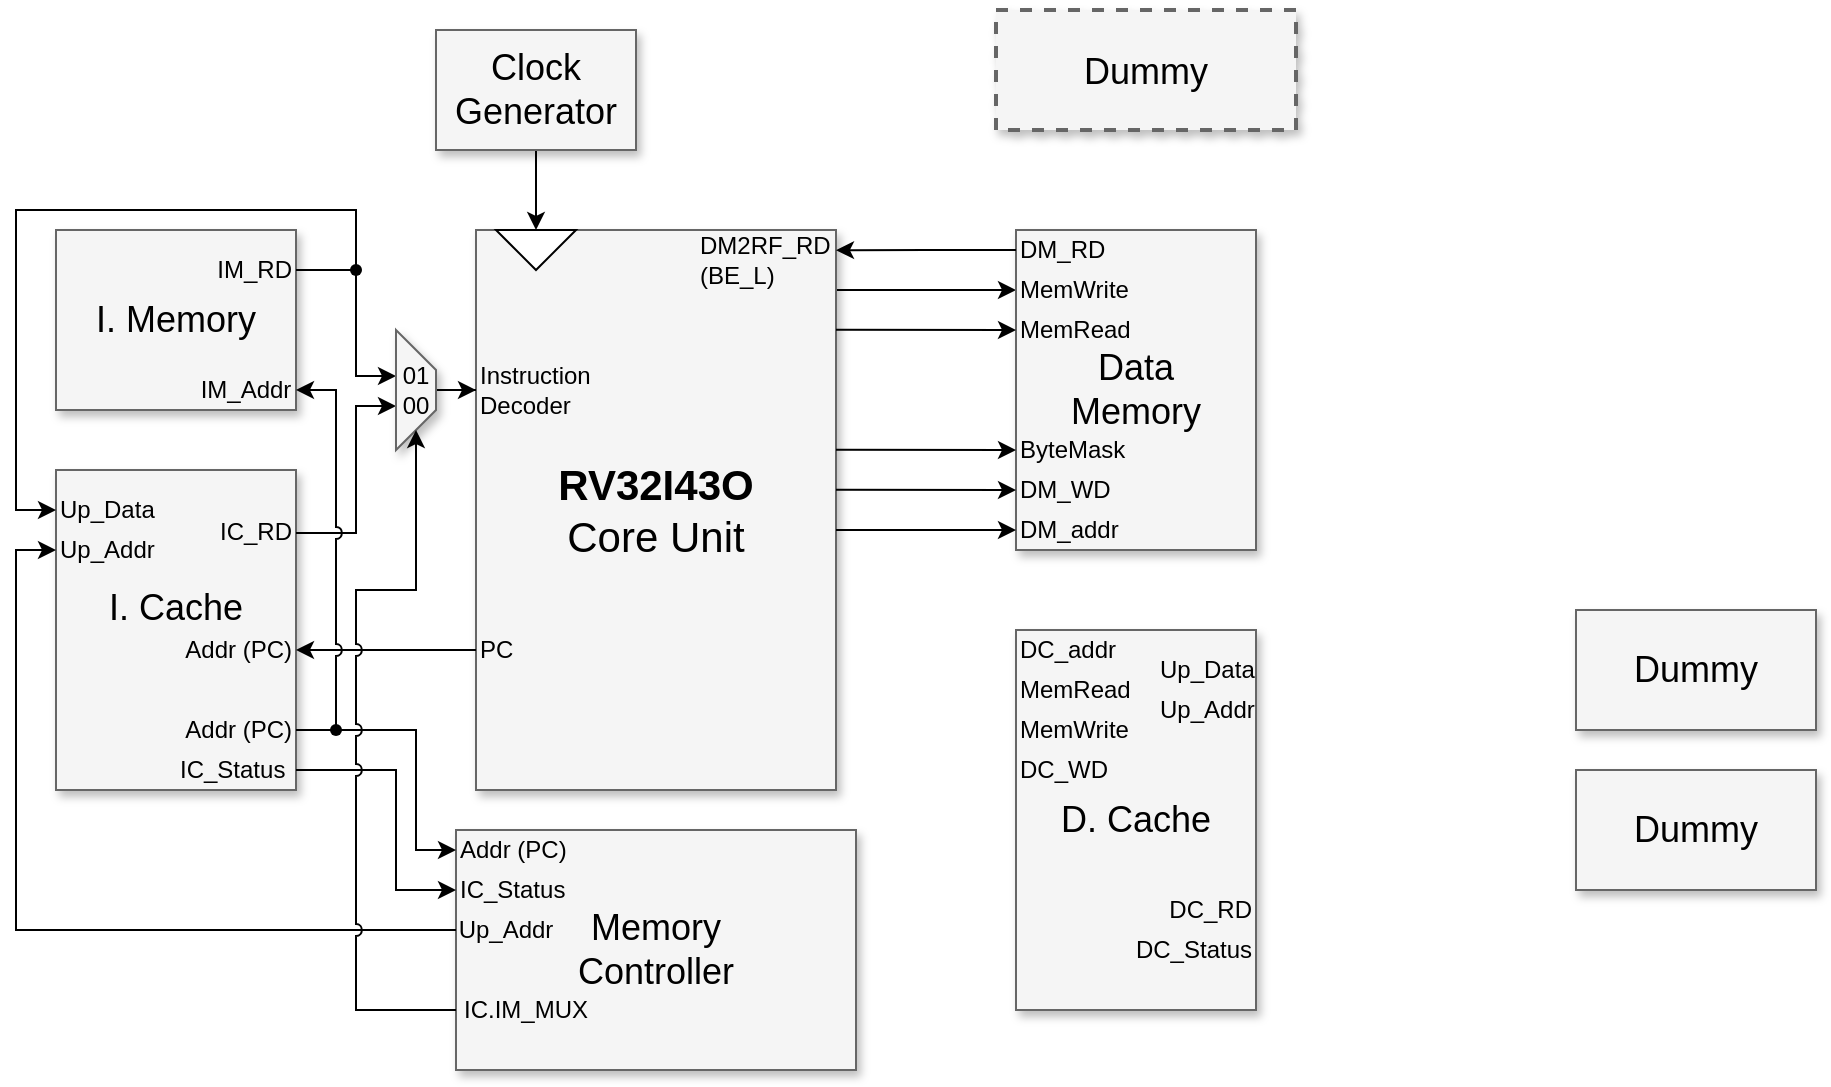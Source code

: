<mxfile version="26.0.6">
  <diagram name="Page-1" id="90a13364-a465-7bf4-72fc-28e22215d7a0">
    <mxGraphModel dx="1195" dy="647" grid="1" gridSize="10" guides="1" tooltips="1" connect="1" arrows="1" fold="1" page="1" pageScale="1.5" pageWidth="1169" pageHeight="826" background="none" math="0" shadow="0">
      <root>
        <mxCell id="0" style=";html=1;" />
        <mxCell id="1" style=";html=1;" parent="0" />
        <mxCell id="3a17f1ce550125da-1" value="&lt;span style=&quot;font-size: 18px;&quot;&gt;Dummy&lt;/span&gt;" style="whiteSpace=wrap;html=1;shadow=1;fontSize=20;fillColor=#f5f5f5;strokeColor=#666666;strokeWidth=2;dashed=1;" parent="1" vertex="1">
          <mxGeometry x="1030" y="330" width="150" height="60" as="geometry" />
        </mxCell>
        <mxCell id="3a17f1ce550125da-13" style="edgeStyle=elbowEdgeStyle;rounded=0;html=1;startArrow=none;startFill=0;jettySize=auto;orthogonalLoop=1;fontSize=18;elbow=vertical;" parent="1" edge="1">
          <mxGeometry relative="1" as="geometry">
            <mxPoint x="950" y="469.997" as="sourcePoint" />
            <mxPoint x="1040" y="469.997" as="targetPoint" />
          </mxGeometry>
        </mxCell>
        <mxCell id="3a17f1ce550125da-2" value="&lt;div&gt;&lt;font style=&quot;font-size: 21px;&quot;&gt;&lt;b&gt;RV32I43O&lt;/b&gt;&lt;/font&gt;&lt;/div&gt;&lt;div&gt;&lt;font style=&quot;font-size: 21px;&quot;&gt;Core Unit&lt;/font&gt;&lt;/div&gt;" style="whiteSpace=wrap;html=1;shadow=1;fontSize=18;fillColor=#f5f5f5;strokeColor=#666666;" parent="1" vertex="1">
          <mxGeometry x="770" y="440" width="180" height="280" as="geometry" />
        </mxCell>
        <mxCell id="3a17f1ce550125da-6" value="Dummy" style="whiteSpace=wrap;html=1;shadow=1;fontSize=18;fillColor=#f5f5f5;strokeColor=#666666;" parent="1" vertex="1">
          <mxGeometry x="1320" y="630" width="120" height="60" as="geometry" />
        </mxCell>
        <mxCell id="3a17f1ce550125da-7" value="Dummy" style="whiteSpace=wrap;html=1;shadow=1;fontSize=18;fillColor=#f5f5f5;strokeColor=#666666;" parent="1" vertex="1">
          <mxGeometry x="1320" y="710" width="120" height="60" as="geometry" />
        </mxCell>
        <mxCell id="3a17f1ce550125da-10" value="Memory&lt;div&gt;Controller&lt;/div&gt;" style="whiteSpace=wrap;html=1;shadow=1;fontSize=18;fillColor=#f5f5f5;strokeColor=#666666;" parent="1" vertex="1">
          <mxGeometry x="760" y="740" width="200" height="120" as="geometry" />
        </mxCell>
        <mxCell id="0PxaPcuy5lQX8IVzOLOX-10" style="edgeStyle=orthogonalEdgeStyle;rounded=0;orthogonalLoop=1;jettySize=auto;html=1;entryX=0;entryY=0.5;entryDx=0;entryDy=0;" parent="1" source="3a17f1ce550125da-11" target="0PxaPcuy5lQX8IVzOLOX-9" edge="1">
          <mxGeometry relative="1" as="geometry" />
        </mxCell>
        <mxCell id="3a17f1ce550125da-11" value="Clock&lt;div&gt;Generator&lt;/div&gt;" style="whiteSpace=wrap;html=1;shadow=1;fontSize=18;fillColor=#f5f5f5;strokeColor=#666666;" parent="1" vertex="1">
          <mxGeometry x="750" y="340" width="100" height="60" as="geometry" />
        </mxCell>
        <mxCell id="yzXIWAhKr3S2XXen1-xH-7" value="&lt;font&gt;Data&lt;/font&gt;&lt;div&gt;&lt;font&gt;Memory&lt;/font&gt;&lt;/div&gt;" style="whiteSpace=wrap;html=1;shadow=1;fontSize=18;fillColor=#f5f5f5;strokeColor=#666666;" parent="1" vertex="1">
          <mxGeometry x="1040" y="440" width="120" height="160" as="geometry" />
        </mxCell>
        <mxCell id="yzXIWAhKr3S2XXen1-xH-8" value="MemWrite" style="text;html=1;align=left;verticalAlign=middle;whiteSpace=wrap;rounded=0;" parent="1" vertex="1">
          <mxGeometry x="1040" y="460" width="60" height="20" as="geometry" />
        </mxCell>
        <mxCell id="yzXIWAhKr3S2XXen1-xH-9" value="MemRead" style="text;html=1;align=left;verticalAlign=middle;whiteSpace=wrap;rounded=0;" parent="1" vertex="1">
          <mxGeometry x="1040" y="480" width="60" height="20" as="geometry" />
        </mxCell>
        <mxCell id="yzXIWAhKr3S2XXen1-xH-10" value="ByteMask" style="text;html=1;align=left;verticalAlign=middle;whiteSpace=wrap;rounded=0;" parent="1" vertex="1">
          <mxGeometry x="1040" y="540" width="60" height="20" as="geometry" />
        </mxCell>
        <mxCell id="yzXIWAhKr3S2XXen1-xH-11" value="DM_WD" style="text;html=1;align=left;verticalAlign=middle;whiteSpace=wrap;rounded=0;" parent="1" vertex="1">
          <mxGeometry x="1040" y="560" width="60" height="20" as="geometry" />
        </mxCell>
        <mxCell id="yzXIWAhKr3S2XXen1-xH-12" value="DM_addr" style="text;html=1;align=left;verticalAlign=middle;whiteSpace=wrap;rounded=0;" parent="1" vertex="1">
          <mxGeometry x="1040" y="580" width="60" height="20" as="geometry" />
        </mxCell>
        <mxCell id="yzXIWAhKr3S2XXen1-xH-13" style="edgeStyle=elbowEdgeStyle;rounded=0;html=1;startArrow=none;startFill=0;jettySize=auto;orthogonalLoop=1;fontSize=18;elbow=vertical;" parent="1" edge="1">
          <mxGeometry relative="1" as="geometry">
            <mxPoint x="950" y="489.837" as="sourcePoint" />
            <mxPoint x="1040" y="489.837" as="targetPoint" />
          </mxGeometry>
        </mxCell>
        <mxCell id="yzXIWAhKr3S2XXen1-xH-14" style="edgeStyle=elbowEdgeStyle;rounded=0;html=1;startArrow=none;startFill=0;jettySize=auto;orthogonalLoop=1;fontSize=18;elbow=vertical;" parent="1" edge="1">
          <mxGeometry relative="1" as="geometry">
            <mxPoint x="950" y="549.837" as="sourcePoint" />
            <mxPoint x="1040" y="549.837" as="targetPoint" />
          </mxGeometry>
        </mxCell>
        <mxCell id="yzXIWAhKr3S2XXen1-xH-15" style="edgeStyle=elbowEdgeStyle;rounded=0;html=1;startArrow=none;startFill=0;jettySize=auto;orthogonalLoop=1;fontSize=18;elbow=vertical;" parent="1" edge="1">
          <mxGeometry relative="1" as="geometry">
            <mxPoint x="950" y="569.837" as="sourcePoint" />
            <mxPoint x="1040" y="569.837" as="targetPoint" />
          </mxGeometry>
        </mxCell>
        <mxCell id="yzXIWAhKr3S2XXen1-xH-16" style="edgeStyle=elbowEdgeStyle;rounded=0;html=1;startArrow=none;startFill=0;jettySize=auto;orthogonalLoop=1;fontSize=18;elbow=vertical;" parent="1" edge="1">
          <mxGeometry relative="1" as="geometry">
            <mxPoint x="950" y="589.997" as="sourcePoint" />
            <mxPoint x="1040" y="589.997" as="targetPoint" />
          </mxGeometry>
        </mxCell>
        <mxCell id="yzXIWAhKr3S2XXen1-xH-20" style="edgeStyle=orthogonalEdgeStyle;rounded=0;orthogonalLoop=1;jettySize=auto;html=1;entryX=1;entryY=0.036;entryDx=0;entryDy=0;entryPerimeter=0;" parent="1" source="yzXIWAhKr3S2XXen1-xH-17" target="3a17f1ce550125da-2" edge="1">
          <mxGeometry relative="1" as="geometry">
            <mxPoint x="950" y="500" as="targetPoint" />
            <Array as="points" />
          </mxGeometry>
        </mxCell>
        <mxCell id="yzXIWAhKr3S2XXen1-xH-17" value="DM_RD" style="text;html=1;align=left;verticalAlign=middle;whiteSpace=wrap;rounded=0;" parent="1" vertex="1">
          <mxGeometry x="1040" y="440" width="50" height="20" as="geometry" />
        </mxCell>
        <mxCell id="yzXIWAhKr3S2XXen1-xH-21" value="DM2RF_RD&lt;div&gt;(BE_L)&lt;/div&gt;" style="text;html=1;align=left;verticalAlign=middle;whiteSpace=wrap;rounded=0;" parent="1" vertex="1">
          <mxGeometry x="880" y="440" width="70" height="30" as="geometry" />
        </mxCell>
        <mxCell id="0PxaPcuy5lQX8IVzOLOX-1" value="" style="group" parent="1" vertex="1" connectable="0">
          <mxGeometry x="560" y="440" width="120" height="90" as="geometry" />
        </mxCell>
        <mxCell id="3a17f1ce550125da-8" value="I. Memory" style="whiteSpace=wrap;html=1;shadow=1;fontSize=18;fillColor=#f5f5f5;strokeColor=#666666;" parent="0PxaPcuy5lQX8IVzOLOX-1" vertex="1">
          <mxGeometry width="120" height="90" as="geometry" />
        </mxCell>
        <mxCell id="yzXIWAhKr3S2XXen1-xH-5" value="IM_RD" style="text;html=1;align=right;verticalAlign=middle;whiteSpace=wrap;rounded=0;" parent="0PxaPcuy5lQX8IVzOLOX-1" vertex="1">
          <mxGeometry x="80" y="10" width="40" height="20" as="geometry" />
        </mxCell>
        <mxCell id="0PxaPcuy5lQX8IVzOLOX-42" value="IM_Addr" style="text;html=1;align=center;verticalAlign=middle;whiteSpace=wrap;rounded=0;" parent="0PxaPcuy5lQX8IVzOLOX-1" vertex="1">
          <mxGeometry x="70" y="70" width="50" height="20" as="geometry" />
        </mxCell>
        <mxCell id="0PxaPcuy5lQX8IVzOLOX-2" value="" style="group" parent="1" vertex="1" connectable="0">
          <mxGeometry x="560" y="560" width="120" height="160" as="geometry" />
        </mxCell>
        <mxCell id="0PxaPcuy5lQX8IVzOLOX-3" value="I. Cache&lt;div&gt;&lt;br&gt;&lt;/div&gt;" style="whiteSpace=wrap;html=1;shadow=1;fontSize=18;fillColor=#f5f5f5;strokeColor=#666666;" parent="0PxaPcuy5lQX8IVzOLOX-2" vertex="1">
          <mxGeometry width="120" height="160" as="geometry" />
        </mxCell>
        <mxCell id="0PxaPcuy5lQX8IVzOLOX-4" value="IC_RD" style="text;html=1;align=right;verticalAlign=middle;whiteSpace=wrap;rounded=0;" parent="0PxaPcuy5lQX8IVzOLOX-2" vertex="1">
          <mxGeometry x="80" y="19.999" width="40" height="22.857" as="geometry" />
        </mxCell>
        <mxCell id="0PxaPcuy5lQX8IVzOLOX-5" value="Addr (PC)" style="text;html=1;align=right;verticalAlign=middle;whiteSpace=wrap;rounded=0;" parent="0PxaPcuy5lQX8IVzOLOX-2" vertex="1">
          <mxGeometry x="60" y="80" width="60" height="20" as="geometry" />
        </mxCell>
        <mxCell id="0PxaPcuy5lQX8IVzOLOX-19" value="Up_Addr" style="text;html=1;align=left;verticalAlign=middle;whiteSpace=wrap;rounded=0;" parent="0PxaPcuy5lQX8IVzOLOX-2" vertex="1">
          <mxGeometry y="30" width="50" height="20" as="geometry" />
        </mxCell>
        <mxCell id="0PxaPcuy5lQX8IVzOLOX-20" value="IC_Status" style="text;html=1;align=left;verticalAlign=middle;whiteSpace=wrap;rounded=0;" parent="0PxaPcuy5lQX8IVzOLOX-2" vertex="1">
          <mxGeometry x="60" y="140" width="60" height="20" as="geometry" />
        </mxCell>
        <mxCell id="0PxaPcuy5lQX8IVzOLOX-25" value="Up_Data" style="text;html=1;align=left;verticalAlign=middle;whiteSpace=wrap;rounded=0;" parent="0PxaPcuy5lQX8IVzOLOX-2" vertex="1">
          <mxGeometry y="10" width="50" height="20" as="geometry" />
        </mxCell>
        <mxCell id="TZqJoyw8SQo_n2cczf-P-25" value="Addr (PC)" style="text;html=1;align=right;verticalAlign=middle;whiteSpace=wrap;rounded=0;" vertex="1" parent="0PxaPcuy5lQX8IVzOLOX-2">
          <mxGeometry x="60" y="120" width="60" height="20" as="geometry" />
        </mxCell>
        <mxCell id="0PxaPcuy5lQX8IVzOLOX-9" value="" style="triangle;whiteSpace=wrap;html=1;rotation=90;" parent="1" vertex="1">
          <mxGeometry x="790" y="430" width="20" height="40" as="geometry" />
        </mxCell>
        <mxCell id="0PxaPcuy5lQX8IVzOLOX-21" value="IC_Status" style="text;html=1;align=left;verticalAlign=middle;whiteSpace=wrap;rounded=0;" parent="1" vertex="1">
          <mxGeometry x="760" y="760" width="60" height="20" as="geometry" />
        </mxCell>
        <mxCell id="yCRBKu3NA8U0qdzCXT5R-9" style="edgeStyle=orthogonalEdgeStyle;rounded=0;orthogonalLoop=1;jettySize=auto;html=1;entryX=0;entryY=0.5;entryDx=0;entryDy=0;exitX=0;exitY=0.5;exitDx=0;exitDy=0;" parent="1" source="0PxaPcuy5lQX8IVzOLOX-22" target="0PxaPcuy5lQX8IVzOLOX-19" edge="1">
          <mxGeometry relative="1" as="geometry">
            <Array as="points">
              <mxPoint x="540" y="790" />
              <mxPoint x="540" y="600" />
            </Array>
          </mxGeometry>
        </mxCell>
        <mxCell id="0PxaPcuy5lQX8IVzOLOX-22" value="Up_Addr" style="text;html=1;align=center;verticalAlign=middle;whiteSpace=wrap;rounded=0;" parent="1" vertex="1">
          <mxGeometry x="760" y="780" width="50" height="20" as="geometry" />
        </mxCell>
        <mxCell id="0PxaPcuy5lQX8IVzOLOX-24" style="edgeStyle=orthogonalEdgeStyle;rounded=0;orthogonalLoop=1;jettySize=auto;html=1;entryX=0;entryY=0.5;entryDx=0;entryDy=0;exitX=1;exitY=0.5;exitDx=0;exitDy=0;" parent="1" source="0PxaPcuy5lQX8IVzOLOX-20" target="0PxaPcuy5lQX8IVzOLOX-21" edge="1">
          <mxGeometry relative="1" as="geometry">
            <Array as="points">
              <mxPoint x="730" y="710" />
              <mxPoint x="730" y="770" />
            </Array>
          </mxGeometry>
        </mxCell>
        <mxCell id="0PxaPcuy5lQX8IVzOLOX-46" value="Instruction&lt;br&gt;Decoder" style="text;html=1;align=left;verticalAlign=middle;whiteSpace=wrap;rounded=0;" parent="1" vertex="1">
          <mxGeometry x="770" y="510" width="60" height="20" as="geometry" />
        </mxCell>
        <mxCell id="yCRBKu3NA8U0qdzCXT5R-3" style="edgeStyle=orthogonalEdgeStyle;rounded=0;orthogonalLoop=1;jettySize=auto;html=1;entryX=0;entryY=0.5;entryDx=0;entryDy=0;jumpStyle=arc;" parent="1" source="TZqJoyw8SQo_n2cczf-P-30" target="0PxaPcuy5lQX8IVzOLOX-25" edge="1">
          <mxGeometry relative="1" as="geometry">
            <Array as="points">
              <mxPoint x="710" y="430" />
              <mxPoint x="540" y="430" />
              <mxPoint x="540" y="580" />
            </Array>
          </mxGeometry>
        </mxCell>
        <mxCell id="TZqJoyw8SQo_n2cczf-P-24" style="edgeStyle=orthogonalEdgeStyle;rounded=0;orthogonalLoop=1;jettySize=auto;html=1;entryX=1;entryY=0.5;entryDx=0;entryDy=0;fontFamily=Helvetica;fontSize=12;fontColor=default;" edge="1" parent="1" source="TZqJoyw8SQo_n2cczf-P-5" target="0PxaPcuy5lQX8IVzOLOX-5">
          <mxGeometry relative="1" as="geometry" />
        </mxCell>
        <mxCell id="TZqJoyw8SQo_n2cczf-P-5" value="PC" style="text;html=1;align=left;verticalAlign=middle;whiteSpace=wrap;rounded=0;" vertex="1" parent="1">
          <mxGeometry x="770" y="640" width="20" height="20" as="geometry" />
        </mxCell>
        <mxCell id="TZqJoyw8SQo_n2cczf-P-7" value="Addr (PC)" style="text;html=1;align=left;verticalAlign=middle;whiteSpace=wrap;rounded=0;" vertex="1" parent="1">
          <mxGeometry x="760" y="740" width="60" height="20" as="geometry" />
        </mxCell>
        <mxCell id="TZqJoyw8SQo_n2cczf-P-26" style="edgeStyle=orthogonalEdgeStyle;rounded=0;orthogonalLoop=1;jettySize=auto;html=1;entryX=0;entryY=0.5;entryDx=0;entryDy=0;fontFamily=Helvetica;fontSize=12;fontColor=default;" edge="1" parent="1" source="TZqJoyw8SQo_n2cczf-P-25" target="TZqJoyw8SQo_n2cczf-P-7">
          <mxGeometry relative="1" as="geometry">
            <Array as="points">
              <mxPoint x="740" y="690" />
              <mxPoint x="740" y="750" />
            </Array>
          </mxGeometry>
        </mxCell>
        <mxCell id="TZqJoyw8SQo_n2cczf-P-28" value="" style="shape=waypoint;sketch=0;size=6;pointerEvents=1;points=[];fillColor=none;resizable=0;rotatable=0;perimeter=centerPerimeter;snapToPoint=1;align=center;verticalAlign=top;fontFamily=Helvetica;fontSize=12;fontColor=default;" vertex="1" parent="1">
          <mxGeometry x="690" y="680" width="20" height="20" as="geometry" />
        </mxCell>
        <mxCell id="TZqJoyw8SQo_n2cczf-P-29" style="edgeStyle=orthogonalEdgeStyle;rounded=0;orthogonalLoop=1;jettySize=auto;html=1;entryX=0;entryY=0.25;entryDx=0;entryDy=0;fontFamily=Helvetica;fontSize=12;fontColor=default;exitX=1;exitY=0.5;exitDx=0;exitDy=0;" edge="1" parent="1" source="yzXIWAhKr3S2XXen1-xH-5" target="TZqJoyw8SQo_n2cczf-P-34">
          <mxGeometry relative="1" as="geometry">
            <Array as="points">
              <mxPoint x="710" y="460" />
              <mxPoint x="710" y="513" />
              <mxPoint x="730" y="513" />
            </Array>
          </mxGeometry>
        </mxCell>
        <mxCell id="TZqJoyw8SQo_n2cczf-P-30" value="" style="shape=waypoint;sketch=0;size=6;pointerEvents=1;points=[];fillColor=none;resizable=0;rotatable=0;perimeter=centerPerimeter;snapToPoint=1;align=center;verticalAlign=top;fontFamily=Helvetica;fontSize=12;fontColor=default;" vertex="1" parent="1">
          <mxGeometry x="700" y="450" width="20" height="20" as="geometry" />
        </mxCell>
        <mxCell id="TZqJoyw8SQo_n2cczf-P-36" style="edgeStyle=orthogonalEdgeStyle;rounded=0;orthogonalLoop=1;jettySize=auto;html=1;entryX=0;entryY=0.5;entryDx=0;entryDy=0;fontFamily=Helvetica;fontSize=12;fontColor=default;" edge="1" parent="1" source="TZqJoyw8SQo_n2cczf-P-34" target="0PxaPcuy5lQX8IVzOLOX-46">
          <mxGeometry relative="1" as="geometry" />
        </mxCell>
        <mxCell id="TZqJoyw8SQo_n2cczf-P-35" style="edgeStyle=orthogonalEdgeStyle;rounded=0;orthogonalLoop=1;jettySize=auto;html=1;entryX=0;entryY=0.75;entryDx=0;entryDy=0;fontFamily=Helvetica;fontSize=12;fontColor=default;" edge="1" parent="1" source="0PxaPcuy5lQX8IVzOLOX-4" target="TZqJoyw8SQo_n2cczf-P-34">
          <mxGeometry relative="1" as="geometry">
            <Array as="points">
              <mxPoint x="710" y="591" />
              <mxPoint x="710" y="528" />
              <mxPoint x="730" y="528" />
            </Array>
          </mxGeometry>
        </mxCell>
        <mxCell id="TZqJoyw8SQo_n2cczf-P-37" value="" style="group" vertex="1" connectable="0" parent="1">
          <mxGeometry x="730" y="490" width="20" height="60" as="geometry" />
        </mxCell>
        <mxCell id="TZqJoyw8SQo_n2cczf-P-31" value="" style="shape=trapezoid;perimeter=trapezoidPerimeter;whiteSpace=wrap;html=1;fixedSize=1;pointerEvents=0;align=center;verticalAlign=top;fontFamily=Helvetica;fontSize=12;fontColor=#333333;fillColor=#f5f5f5;strokeColor=#666666;shadow=1;rotation=90;" vertex="1" parent="TZqJoyw8SQo_n2cczf-P-37">
          <mxGeometry x="-20" y="20" width="60" height="20" as="geometry" />
        </mxCell>
        <mxCell id="TZqJoyw8SQo_n2cczf-P-34" value="01&lt;div&gt;00&lt;/div&gt;" style="text;html=1;align=center;verticalAlign=middle;whiteSpace=wrap;rounded=0;fontFamily=Helvetica;fontSize=12;fontColor=default;" vertex="1" parent="TZqJoyw8SQo_n2cczf-P-37">
          <mxGeometry y="15" width="20" height="30" as="geometry" />
        </mxCell>
        <mxCell id="TZqJoyw8SQo_n2cczf-P-27" style="edgeStyle=orthogonalEdgeStyle;rounded=0;orthogonalLoop=1;jettySize=auto;html=1;entryX=1;entryY=0.5;entryDx=0;entryDy=0;fontFamily=Helvetica;fontSize=12;fontColor=default;jumpStyle=arc;" edge="1" parent="1" source="TZqJoyw8SQo_n2cczf-P-25" target="0PxaPcuy5lQX8IVzOLOX-42">
          <mxGeometry relative="1" as="geometry">
            <Array as="points">
              <mxPoint x="700" y="690" />
              <mxPoint x="700" y="520" />
            </Array>
          </mxGeometry>
        </mxCell>
        <mxCell id="TZqJoyw8SQo_n2cczf-P-39" value="" style="group" vertex="1" connectable="0" parent="1">
          <mxGeometry x="1040" y="640" width="120" height="190" as="geometry" />
        </mxCell>
        <mxCell id="3a17f1ce550125da-5" value="D. Cache" style="whiteSpace=wrap;html=1;shadow=1;fontSize=18;fillColor=#f5f5f5;strokeColor=#666666;" parent="TZqJoyw8SQo_n2cczf-P-39" vertex="1">
          <mxGeometry width="120" height="190" as="geometry" />
        </mxCell>
        <mxCell id="TZqJoyw8SQo_n2cczf-P-13" value="DC_addr" style="text;html=1;align=left;verticalAlign=middle;whiteSpace=wrap;rounded=0;" vertex="1" parent="TZqJoyw8SQo_n2cczf-P-39">
          <mxGeometry width="60" height="20" as="geometry" />
        </mxCell>
        <mxCell id="TZqJoyw8SQo_n2cczf-P-14" value="MemRead" style="text;html=1;align=left;verticalAlign=middle;whiteSpace=wrap;rounded=0;" vertex="1" parent="TZqJoyw8SQo_n2cczf-P-39">
          <mxGeometry y="20" width="60" height="20" as="geometry" />
        </mxCell>
        <mxCell id="TZqJoyw8SQo_n2cczf-P-15" value="MemWrite" style="text;html=1;align=left;verticalAlign=middle;whiteSpace=wrap;rounded=0;" vertex="1" parent="TZqJoyw8SQo_n2cczf-P-39">
          <mxGeometry y="40" width="60" height="20" as="geometry" />
        </mxCell>
        <mxCell id="TZqJoyw8SQo_n2cczf-P-16" value="DC_WD" style="text;html=1;align=left;verticalAlign=middle;whiteSpace=wrap;rounded=0;" vertex="1" parent="TZqJoyw8SQo_n2cczf-P-39">
          <mxGeometry y="60" width="60" height="20" as="geometry" />
        </mxCell>
        <mxCell id="TZqJoyw8SQo_n2cczf-P-17" value="DC_RD" style="text;html=1;align=right;verticalAlign=middle;whiteSpace=wrap;rounded=0;" vertex="1" parent="TZqJoyw8SQo_n2cczf-P-39">
          <mxGeometry x="70" y="130" width="50" height="20" as="geometry" />
        </mxCell>
        <mxCell id="TZqJoyw8SQo_n2cczf-P-18" value="DC_Status" style="text;html=1;align=right;verticalAlign=middle;whiteSpace=wrap;rounded=0;" vertex="1" parent="TZqJoyw8SQo_n2cczf-P-39">
          <mxGeometry x="60" y="150" width="60" height="20" as="geometry" />
        </mxCell>
        <mxCell id="TZqJoyw8SQo_n2cczf-P-19" value="Up_Addr" style="text;html=1;align=left;verticalAlign=middle;whiteSpace=wrap;rounded=0;" vertex="1" parent="TZqJoyw8SQo_n2cczf-P-39">
          <mxGeometry x="70" y="30" width="50" height="20" as="geometry" />
        </mxCell>
        <mxCell id="TZqJoyw8SQo_n2cczf-P-20" value="Up_Data" style="text;html=1;align=left;verticalAlign=middle;whiteSpace=wrap;rounded=0;" vertex="1" parent="TZqJoyw8SQo_n2cczf-P-39">
          <mxGeometry x="70" y="10" width="50" height="20" as="geometry" />
        </mxCell>
        <mxCell id="TZqJoyw8SQo_n2cczf-P-41" style="edgeStyle=orthogonalEdgeStyle;rounded=0;orthogonalLoop=1;jettySize=auto;html=1;entryX=1;entryY=0.5;entryDx=0;entryDy=0;fontFamily=Helvetica;fontSize=12;fontColor=default;jumpStyle=arc;" edge="1" parent="1" source="TZqJoyw8SQo_n2cczf-P-40" target="TZqJoyw8SQo_n2cczf-P-31">
          <mxGeometry relative="1" as="geometry">
            <Array as="points">
              <mxPoint x="710" y="830" />
              <mxPoint x="710" y="620" />
              <mxPoint x="740" y="620" />
            </Array>
          </mxGeometry>
        </mxCell>
        <mxCell id="TZqJoyw8SQo_n2cczf-P-40" value="IC.IM_MUX" style="text;html=1;align=center;verticalAlign=middle;whiteSpace=wrap;rounded=0;" vertex="1" parent="1">
          <mxGeometry x="760" y="820" width="70" height="20" as="geometry" />
        </mxCell>
      </root>
    </mxGraphModel>
  </diagram>
</mxfile>
